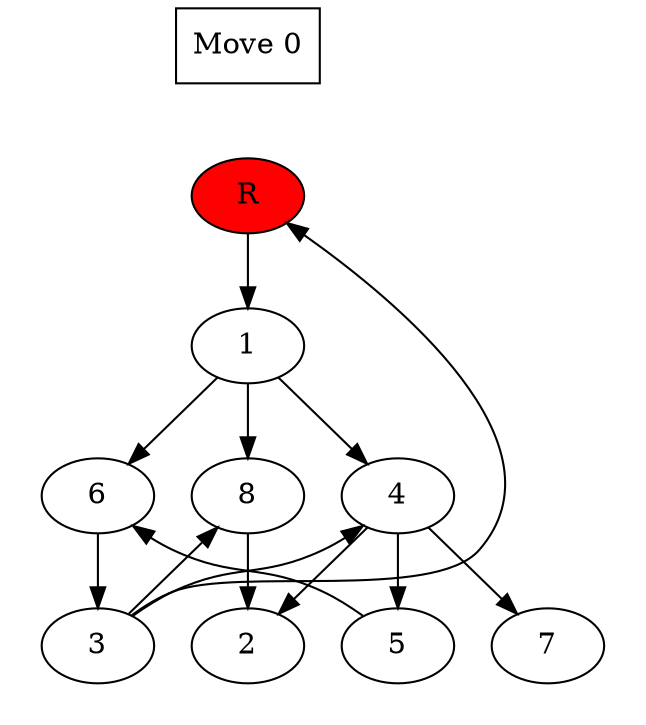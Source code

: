 digraph prb70_move_00 {
	dummy [label="Move 0" shape=box]
	dummy -> 9 [style=invis]
	9 -> 1
	subgraph cluster_0 {
		peripheries=0
		9 [label=R fillcolor="#ff0000" style=filled]
	}
	1 -> 8
	1 -> 6
	1 -> 4
	subgraph cluster_1 {
		peripheries=0
		1
	}
	4 -> 7
	4 -> 5
	4 -> 2
	6 -> 3
	8 -> 2
	subgraph cluster_2 {
		peripheries=0
		4
		6
		8
	}
	5 -> 6 [constraint=false]
	3 -> 9 [constraint=false]
	3 -> 8 [constraint=false]
	3 -> 4 [constraint=false]
	subgraph cluster_3 {
		peripheries=0
		2
		5
		7
		3
	}
}
